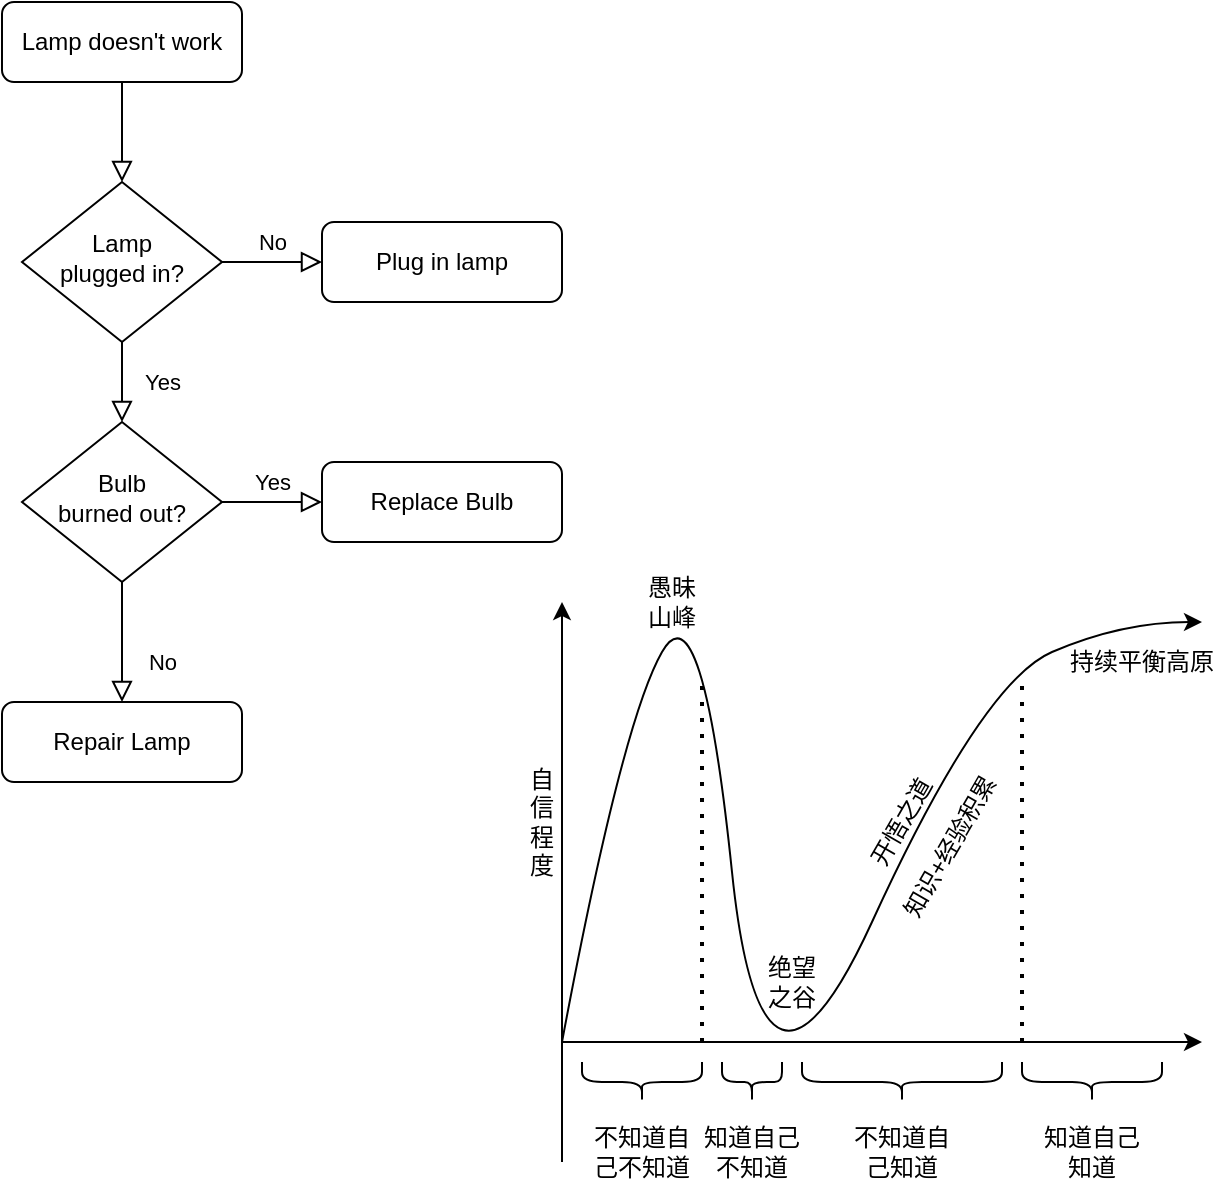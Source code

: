 <mxfile version="16.1.4" type="github">
  <diagram id="C5RBs43oDa-KdzZeNtuy" name="Page-1">
    <mxGraphModel dx="946" dy="621" grid="1" gridSize="10" guides="1" tooltips="1" connect="1" arrows="1" fold="1" page="1" pageScale="1" pageWidth="827" pageHeight="1169" math="0" shadow="0">
      <root>
        <mxCell id="WIyWlLk6GJQsqaUBKTNV-0" />
        <mxCell id="WIyWlLk6GJQsqaUBKTNV-1" parent="WIyWlLk6GJQsqaUBKTNV-0" />
        <mxCell id="WIyWlLk6GJQsqaUBKTNV-2" value="" style="rounded=0;html=1;jettySize=auto;orthogonalLoop=1;fontSize=11;endArrow=block;endFill=0;endSize=8;strokeWidth=1;shadow=0;labelBackgroundColor=none;edgeStyle=orthogonalEdgeStyle;" parent="WIyWlLk6GJQsqaUBKTNV-1" source="WIyWlLk6GJQsqaUBKTNV-3" target="WIyWlLk6GJQsqaUBKTNV-6" edge="1">
          <mxGeometry relative="1" as="geometry" />
        </mxCell>
        <mxCell id="WIyWlLk6GJQsqaUBKTNV-3" value="Lamp doesn&#39;t work" style="rounded=1;whiteSpace=wrap;html=1;fontSize=12;glass=0;strokeWidth=1;shadow=0;" parent="WIyWlLk6GJQsqaUBKTNV-1" vertex="1">
          <mxGeometry x="160" y="80" width="120" height="40" as="geometry" />
        </mxCell>
        <mxCell id="WIyWlLk6GJQsqaUBKTNV-4" value="Yes" style="rounded=0;html=1;jettySize=auto;orthogonalLoop=1;fontSize=11;endArrow=block;endFill=0;endSize=8;strokeWidth=1;shadow=0;labelBackgroundColor=none;edgeStyle=orthogonalEdgeStyle;" parent="WIyWlLk6GJQsqaUBKTNV-1" source="WIyWlLk6GJQsqaUBKTNV-6" target="WIyWlLk6GJQsqaUBKTNV-10" edge="1">
          <mxGeometry y="20" relative="1" as="geometry">
            <mxPoint as="offset" />
          </mxGeometry>
        </mxCell>
        <mxCell id="WIyWlLk6GJQsqaUBKTNV-5" value="No" style="edgeStyle=orthogonalEdgeStyle;rounded=0;html=1;jettySize=auto;orthogonalLoop=1;fontSize=11;endArrow=block;endFill=0;endSize=8;strokeWidth=1;shadow=0;labelBackgroundColor=none;" parent="WIyWlLk6GJQsqaUBKTNV-1" source="WIyWlLk6GJQsqaUBKTNV-6" target="WIyWlLk6GJQsqaUBKTNV-7" edge="1">
          <mxGeometry y="10" relative="1" as="geometry">
            <mxPoint as="offset" />
          </mxGeometry>
        </mxCell>
        <mxCell id="WIyWlLk6GJQsqaUBKTNV-6" value="Lamp&lt;br&gt;plugged in?" style="rhombus;whiteSpace=wrap;html=1;shadow=0;fontFamily=Helvetica;fontSize=12;align=center;strokeWidth=1;spacing=6;spacingTop=-4;" parent="WIyWlLk6GJQsqaUBKTNV-1" vertex="1">
          <mxGeometry x="170" y="170" width="100" height="80" as="geometry" />
        </mxCell>
        <mxCell id="WIyWlLk6GJQsqaUBKTNV-7" value="Plug in lamp" style="rounded=1;whiteSpace=wrap;html=1;fontSize=12;glass=0;strokeWidth=1;shadow=0;" parent="WIyWlLk6GJQsqaUBKTNV-1" vertex="1">
          <mxGeometry x="320" y="190" width="120" height="40" as="geometry" />
        </mxCell>
        <mxCell id="WIyWlLk6GJQsqaUBKTNV-8" value="No" style="rounded=0;html=1;jettySize=auto;orthogonalLoop=1;fontSize=11;endArrow=block;endFill=0;endSize=8;strokeWidth=1;shadow=0;labelBackgroundColor=none;edgeStyle=orthogonalEdgeStyle;" parent="WIyWlLk6GJQsqaUBKTNV-1" source="WIyWlLk6GJQsqaUBKTNV-10" target="WIyWlLk6GJQsqaUBKTNV-11" edge="1">
          <mxGeometry x="0.333" y="20" relative="1" as="geometry">
            <mxPoint as="offset" />
          </mxGeometry>
        </mxCell>
        <mxCell id="WIyWlLk6GJQsqaUBKTNV-9" value="Yes" style="edgeStyle=orthogonalEdgeStyle;rounded=0;html=1;jettySize=auto;orthogonalLoop=1;fontSize=11;endArrow=block;endFill=0;endSize=8;strokeWidth=1;shadow=0;labelBackgroundColor=none;" parent="WIyWlLk6GJQsqaUBKTNV-1" source="WIyWlLk6GJQsqaUBKTNV-10" target="WIyWlLk6GJQsqaUBKTNV-12" edge="1">
          <mxGeometry y="10" relative="1" as="geometry">
            <mxPoint as="offset" />
          </mxGeometry>
        </mxCell>
        <mxCell id="WIyWlLk6GJQsqaUBKTNV-10" value="Bulb&lt;br&gt;burned out?" style="rhombus;whiteSpace=wrap;html=1;shadow=0;fontFamily=Helvetica;fontSize=12;align=center;strokeWidth=1;spacing=6;spacingTop=-4;" parent="WIyWlLk6GJQsqaUBKTNV-1" vertex="1">
          <mxGeometry x="170" y="290" width="100" height="80" as="geometry" />
        </mxCell>
        <mxCell id="WIyWlLk6GJQsqaUBKTNV-11" value="Repair Lamp" style="rounded=1;whiteSpace=wrap;html=1;fontSize=12;glass=0;strokeWidth=1;shadow=0;" parent="WIyWlLk6GJQsqaUBKTNV-1" vertex="1">
          <mxGeometry x="160" y="430" width="120" height="40" as="geometry" />
        </mxCell>
        <mxCell id="WIyWlLk6GJQsqaUBKTNV-12" value="Replace Bulb" style="rounded=1;whiteSpace=wrap;html=1;fontSize=12;glass=0;strokeWidth=1;shadow=0;" parent="WIyWlLk6GJQsqaUBKTNV-1" vertex="1">
          <mxGeometry x="320" y="310" width="120" height="40" as="geometry" />
        </mxCell>
        <mxCell id="7GubkUW3vuU2IgaoGDhJ-0" value="" style="endArrow=classic;html=1;rounded=0;" edge="1" parent="WIyWlLk6GJQsqaUBKTNV-1">
          <mxGeometry width="50" height="50" relative="1" as="geometry">
            <mxPoint x="440" y="660" as="sourcePoint" />
            <mxPoint x="440" y="380" as="targetPoint" />
          </mxGeometry>
        </mxCell>
        <mxCell id="7GubkUW3vuU2IgaoGDhJ-1" value="" style="endArrow=classic;html=1;rounded=0;" edge="1" parent="WIyWlLk6GJQsqaUBKTNV-1">
          <mxGeometry width="50" height="50" relative="1" as="geometry">
            <mxPoint x="440" y="600" as="sourcePoint" />
            <mxPoint x="760" y="600" as="targetPoint" />
          </mxGeometry>
        </mxCell>
        <mxCell id="7GubkUW3vuU2IgaoGDhJ-6" value="" style="curved=1;endArrow=classic;html=1;rounded=0;" edge="1" parent="WIyWlLk6GJQsqaUBKTNV-1">
          <mxGeometry width="50" height="50" relative="1" as="geometry">
            <mxPoint x="440" y="600" as="sourcePoint" />
            <mxPoint x="760" y="390" as="targetPoint" />
            <Array as="points">
              <mxPoint x="470" y="440" />
              <mxPoint x="510" y="370" />
              <mxPoint x="540" y="660" />
              <mxPoint x="650" y="420" />
              <mxPoint x="720" y="390" />
            </Array>
          </mxGeometry>
        </mxCell>
        <UserObject label="自信程度" placeholders="1" name="Variable" id="7GubkUW3vuU2IgaoGDhJ-11">
          <mxCell style="text;html=1;strokeColor=none;fillColor=none;align=center;verticalAlign=middle;whiteSpace=wrap;overflow=hidden;" vertex="1" parent="WIyWlLk6GJQsqaUBKTNV-1">
            <mxGeometry x="420" y="450" width="20" height="80" as="geometry" />
          </mxCell>
        </UserObject>
        <UserObject label="愚昧山峰" placeholders="1" name="Variable" id="7GubkUW3vuU2IgaoGDhJ-12">
          <mxCell style="text;html=1;strokeColor=none;fillColor=none;align=center;verticalAlign=middle;whiteSpace=wrap;overflow=hidden;" vertex="1" parent="WIyWlLk6GJQsqaUBKTNV-1">
            <mxGeometry x="480" y="340" width="30" height="80" as="geometry" />
          </mxCell>
        </UserObject>
        <UserObject label="绝望之谷" placeholders="1" name="Variable" id="7GubkUW3vuU2IgaoGDhJ-13">
          <mxCell style="text;html=1;strokeColor=none;fillColor=none;align=center;verticalAlign=middle;whiteSpace=wrap;overflow=hidden;" vertex="1" parent="WIyWlLk6GJQsqaUBKTNV-1">
            <mxGeometry x="540" y="530" width="30" height="80" as="geometry" />
          </mxCell>
        </UserObject>
        <UserObject label="持续平衡高原" placeholders="1" name="Variable" id="7GubkUW3vuU2IgaoGDhJ-14">
          <mxCell style="text;html=1;strokeColor=none;fillColor=none;align=center;verticalAlign=middle;whiteSpace=wrap;overflow=hidden;" vertex="1" parent="WIyWlLk6GJQsqaUBKTNV-1">
            <mxGeometry x="690" y="370" width="80" height="80" as="geometry" />
          </mxCell>
        </UserObject>
        <UserObject label="开悟之道" placeholders="1" name="Variable" id="7GubkUW3vuU2IgaoGDhJ-15">
          <mxCell style="text;html=1;strokeColor=none;fillColor=none;align=center;verticalAlign=middle;whiteSpace=wrap;overflow=hidden;rotation=-60;" vertex="1" parent="WIyWlLk6GJQsqaUBKTNV-1">
            <mxGeometry x="585" y="450" width="50" height="80" as="geometry" />
          </mxCell>
        </UserObject>
        <mxCell id="7GubkUW3vuU2IgaoGDhJ-18" value="" style="shape=curlyBracket;whiteSpace=wrap;html=1;rounded=1;size=0.5;direction=north;" vertex="1" parent="WIyWlLk6GJQsqaUBKTNV-1">
          <mxGeometry x="450" y="610" width="60" height="20" as="geometry" />
        </mxCell>
        <mxCell id="7GubkUW3vuU2IgaoGDhJ-19" value="" style="shape=curlyBracket;whiteSpace=wrap;html=1;rounded=1;size=0.5;direction=north;" vertex="1" parent="WIyWlLk6GJQsqaUBKTNV-1">
          <mxGeometry x="520" y="610" width="30" height="20" as="geometry" />
        </mxCell>
        <mxCell id="7GubkUW3vuU2IgaoGDhJ-20" value="" style="shape=curlyBracket;whiteSpace=wrap;html=1;rounded=1;size=0.5;direction=north;" vertex="1" parent="WIyWlLk6GJQsqaUBKTNV-1">
          <mxGeometry x="560" y="610" width="100" height="20" as="geometry" />
        </mxCell>
        <mxCell id="7GubkUW3vuU2IgaoGDhJ-21" value="" style="shape=curlyBracket;whiteSpace=wrap;html=1;rounded=1;size=0.5;direction=north;" vertex="1" parent="WIyWlLk6GJQsqaUBKTNV-1">
          <mxGeometry x="670" y="610" width="70" height="20" as="geometry" />
        </mxCell>
        <UserObject label="不知道自己不知道" placeholders="1" name="Variable" id="7GubkUW3vuU2IgaoGDhJ-23">
          <mxCell style="text;html=1;strokeColor=none;fillColor=none;align=center;verticalAlign=middle;whiteSpace=wrap;overflow=hidden;" vertex="1" parent="WIyWlLk6GJQsqaUBKTNV-1">
            <mxGeometry x="450" y="630" width="60" height="50" as="geometry" />
          </mxCell>
        </UserObject>
        <UserObject label="知道自己不知道" placeholders="1" name="Variable" id="7GubkUW3vuU2IgaoGDhJ-25">
          <mxCell style="text;html=1;strokeColor=none;fillColor=none;align=center;verticalAlign=middle;whiteSpace=wrap;overflow=hidden;" vertex="1" parent="WIyWlLk6GJQsqaUBKTNV-1">
            <mxGeometry x="505" y="630" width="60" height="50" as="geometry" />
          </mxCell>
        </UserObject>
        <UserObject label="不知道自己知道" placeholders="1" name="Variable" id="7GubkUW3vuU2IgaoGDhJ-27">
          <mxCell style="text;html=1;strokeColor=none;fillColor=none;align=center;verticalAlign=middle;whiteSpace=wrap;overflow=hidden;" vertex="1" parent="WIyWlLk6GJQsqaUBKTNV-1">
            <mxGeometry x="580" y="630" width="60" height="50" as="geometry" />
          </mxCell>
        </UserObject>
        <UserObject label="知道自己知道" placeholders="1" name="Variable" id="7GubkUW3vuU2IgaoGDhJ-28">
          <mxCell style="text;html=1;strokeColor=none;fillColor=none;align=center;verticalAlign=middle;whiteSpace=wrap;overflow=hidden;" vertex="1" parent="WIyWlLk6GJQsqaUBKTNV-1">
            <mxGeometry x="675" y="630" width="60" height="50" as="geometry" />
          </mxCell>
        </UserObject>
        <UserObject label="知识+经验积累" placeholders="1" name="Variable" id="7GubkUW3vuU2IgaoGDhJ-29">
          <mxCell style="text;html=1;strokeColor=none;fillColor=none;align=center;verticalAlign=middle;whiteSpace=wrap;overflow=hidden;rotation=-60;" vertex="1" parent="WIyWlLk6GJQsqaUBKTNV-1">
            <mxGeometry x="592.5" y="490" width="82.5" height="25.93" as="geometry" />
          </mxCell>
        </UserObject>
        <mxCell id="7GubkUW3vuU2IgaoGDhJ-30" value="" style="endArrow=none;dashed=1;html=1;dashPattern=1 3;strokeWidth=2;rounded=0;entryX=1;entryY=1;entryDx=0;entryDy=0;" edge="1" parent="WIyWlLk6GJQsqaUBKTNV-1" target="7GubkUW3vuU2IgaoGDhJ-12">
          <mxGeometry width="50" height="50" relative="1" as="geometry">
            <mxPoint x="510" y="600" as="sourcePoint" />
            <mxPoint x="460" y="540" as="targetPoint" />
          </mxGeometry>
        </mxCell>
        <mxCell id="7GubkUW3vuU2IgaoGDhJ-31" value="" style="endArrow=none;dashed=1;html=1;dashPattern=1 3;strokeWidth=2;rounded=0;" edge="1" parent="WIyWlLk6GJQsqaUBKTNV-1">
          <mxGeometry width="50" height="50" relative="1" as="geometry">
            <mxPoint x="670" y="600" as="sourcePoint" />
            <mxPoint x="670" y="420" as="targetPoint" />
          </mxGeometry>
        </mxCell>
      </root>
    </mxGraphModel>
  </diagram>
</mxfile>
